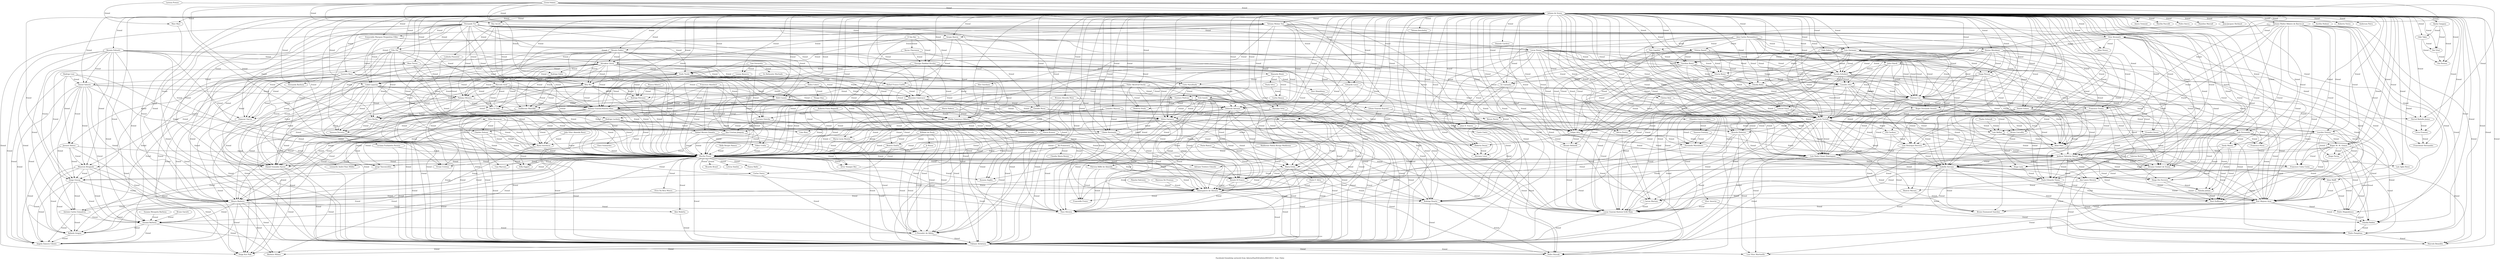 digraph  {
	graph [label="Facebook friendship network from AdornoNaoEhEnfeite29032013 . Ego: False"];
	"Larissa Preuss" -> "Juliana de Souza"	 [label=friend];
	"Larissa Preuss" -> "Mari Mari"	 [label=friend];
	"Juliana de Souza" -> "Mari Mari"	 [label=friend];
	"Juliana de Souza" -> "Roy Ascott"	 [label=friend];
	"Juliana de Souza" -> "Tatiana Melani Tosi"	 [label=friend];
	"Juliana de Souza" -> "Renata Felisatti"	 [label=friend];
	"Juliana de Souza" -> "Jose Carlos Pernambuco"	 [label=friend];
	"Juliana de Souza" -> "Fernando Trz"	 [label=friend];
	"Juliana de Souza" -> "Esmeraldo Marques Pergentino Filho"	 [label=friend];
	"Juliana de Souza" -> "Antonio Walter Ribeiro de Barros Jr."	 [label=friend];
	"Juliana de Souza" -> "Georgia Haddad Nicolau"	 [label=friend];
	"Juliana de Souza" -> "Sergio Bairon"	 [label=friend];
	"Juliana de Souza" -> "Amira Tremont"	 [label=friend];
	"Juliana de Souza" -> "Masi Torres"	 [label=friend];
	"Juliana de Souza" -> "Gustavo Racy"	 [label=friend];
	"Juliana de Souza" -> "Vitor Brumatti"	 [label=friend];
	"Juliana de Souza" -> "Louise Bezerra"	 [label=friend];
	"Juliana de Souza" -> "Gabi Zabeu"	 [label=friend];
	"Juliana de Souza" -> "Marília Pasculli"	 [label=friend];
	"Juliana de Souza" -> "Taís Capelini"	 [label=friend];
	"Juliana de Souza" -> "Edu Zal"	 [label=friend];
	"Juliana de Souza" -> "Rita Wu"	 [label=friend];
	"Juliana de Souza" -> "Eduardo Losso"	 [label=friend];
	"Juliana de Souza" -> "Francisco Trento"	 [label=friend];
	"Juliana de Souza" -> "Renato Fabbri"	 [label=friend];
	"Juliana de Souza" -> "Attraktor Zeros"	 [label=friend];
	"Juliana de Souza" -> "Daniel Valente"	 [label=friend];
	"Juliana de Souza" -> "Pedro Sierra"	 [label=friend];
	"Juliana de Souza" -> "Dudu Tsuda"	 [label=friend];
	"Juliana de Souza" -> "Leandro Masson"	 [label=friend];
	"Juliana de Souza" -> "Helô Cuente"	 [label=friend];
	"Juliana de Souza" -> "Fabio Akcelrud Durão"	 [label=friend];
	"Juliana de Souza" -> "Cleiton Rolo"	 [label=friend];
	"Juliana de Souza" -> "Caleb Luporini"	 [label=friend];
	"Juliana de Souza" -> "Brunno Almeida Maia"	 [label=friend];
	"Juliana de Souza" -> "Rodrigo Gidra"	 [label=friend];
	"Juliana de Souza" -> "Denise Mizukami"	 [label=friend];
	"Juliana de Souza" -> "Hanelise Marzall"	 [label=friend];
	"Juliana de Souza" -> "Vick Gombi"	 [label=friend];
	"Juliana de Souza" -> "Luis Germano"	 [label=friend];
	"Juliana de Souza" -> "Lênon Guarani Kayowá"	 [label=friend];
	"Juliana de Souza" -> "Jean-Jacques Herbaud"	 [label=friend];
	"Juliana de Souza" -> "Mariana Ortiz"	 [label=friend];
	"Juliana de Souza" -> "Romero Freitas"	 [label=friend];
	"Juliana de Souza" -> "Massimo Canevacci"	 [label=friend];
	"Juliana de Souza" -> "Norval Baitello Junior"	 [label=friend];
	"Juliana de Souza" -> "Gustavo Pedroso"	 [label=friend];
	"Juliana de Souza" -> "Clotilde Perez"	 [label=friend];
	"Juliana de Souza" -> "Sheila Canevacci Ribeiro"	 [label=friend];
	"Juliana de Souza" -> "Eliandro Costa Cordeiro"	 [label=friend];
	"Juliana de Souza" -> "Vitória Daniel"	 [label=friend];
	"Juliana de Souza" -> "Deborah Antunes"	 [label=friend];
	"Juliana de Souza" -> "Carolina Bonsi"	 [label=friend];
	"Juliana de Souza" -> "Allan Nunes"	 [label=friend];
	"Juliana de Souza" -> "Vitoria Bonsi"	 [label=friend];
	"Juliana de Souza" -> "Diego Pessoa"	 [label=friend];
	"Juliana de Souza" -> "Julia Filardi"	 [label=friend];
	"Juliana de Souza" -> "Tarsila Schubert"	 [label=friend];
	"Juliana de Souza" -> "Djulia Gangary"	 [label=friend];
	"Juliana de Souza" -> "Flavia Kremer"	 [label=friend];
	"Juliana de Souza" -> "Tatiana Koschelny"	 [label=friend];
	"Juliana de Souza" -> "Guilherme Maschke"	 [label=friend];
	"Juliana de Souza" -> "Ivi Castanho"	 [label=friend];
	"Juliana de Souza" -> "Rodrigo Petronio"	 [label=friend];
	"Juliana de Souza" -> "Daniele Cardoso"	 [label=friend];
	"Juliana de Souza" -> "Paloma Guarani-Kaiowá Kliss"	 [label=friend];
	"Juliana de Souza" -> "Luciana Zaterka"	 [label=friend];
	"Juliana de Souza" -> "Danilo Gomes"	 [label=friend];
	"Juliana de Souza" -> "Chiu Yi Chih"	 [label=friend];
	"Juliana de Souza" -> "Jean D. Soares"	 [label=friend];
	"Juliana de Souza" -> "Laís Fernandes"	 [label=friend];
	"Juliana de Souza" -> "Cláudia Bohn"	 [label=friend];
	"Juliana de Souza" -> "Silvio Carneiro"	 [label=friend];
	"Juliana de Souza" -> "Lourdes Feitosa"	 [label=friend];
	"Juliana de Souza" -> "Fernanda Barbosa"	 [label=friend];
	"Juliana de Souza" -> "Ana Cristina Joaquim"	 [label=friend];
	"Juliana de Souza" -> "Waldirene Pádua Bícego Waldirene"	 [label=friend];
	"Juliana de Souza" -> "Erica Franzon"	 [label=friend];
	"Juliana de Souza" -> "Leandro Atta"	 [label=friend];
	"Juliana de Souza" -> "Vanessa Fontana"	 [label=friend];
	"Juliana de Souza" -> "Vinícius Luz"	 [label=friend];
	"Juliana de Souza" -> "Aurélia Hubner"	 [label=friend];
	"Juliana de Souza" -> "Roger M. M. Gomes"	 [label=friend];
	"Juliana de Souza" -> "Lemuel Simis"	 [label=friend];
	"Juliana de Souza" -> "Bruno Carvalho"	 [label=friend];
	"Juliana de Souza" -> "Glamour Garcia"	 [label=friend];
	"Juliana de Souza" -> "Roger Fernando Vicente"	 [label=friend];
	"Juliana de Souza" -> "Taisly Mazza"	 [label=friend];
	"Juliana de Souza" -> "Odie Takio"	 [label=friend];
	"Juliana de Souza" -> "Camila Turtelli"	 [label=friend];
	"Juliana de Souza" -> "Evandro Souza"	 [label=friend];
	"Juliana de Souza" -> "Pili Cardoso"	 [label=friend];
	"Juliana de Souza" -> "Laís Bellini"	 [label=friend];
	"Juliana de Souza" -> "Diogo Farias"	 [label=friend];
	"Juliana de Souza" -> "Cibele Horizonte"	 [label=friend];
	"Juliana de Souza" -> "Marilia Pisani"	 [label=friend];
	"Juliana de Souza" -> "Alécia Pontes"	 [label=friend];
	"Juliana de Souza" -> "Roberta Vieira"	 [label=friend];
	"Juliana de Souza" -> "Luiz Henrique Herrera"	 [label=friend];
	"Juliana de Souza" -> "Raísa Inocêncio"	 [label=friend];
	"Juliana de Souza" -> "Ricardo Polettini"	 [label=friend];
	"Juliana de Souza" -> "Fernando Marinheiro"	 [label=friend];
	"Juliana de Souza" -> "Maria Érbia"	 [label=friend];
	"Juliana de Souza" -> "Felipe Atta"	 [label=friend];
	"Juliana de Souza" -> "Roberta Stubs"	 [label=friend];
	"Juliana de Souza" -> "Aline Paes"	 [label=friend];
	"Juliana de Souza" -> "Roberta Dezan"	 [label=friend];
	"Juliana de Souza" -> "Mariana Leme"	 [label=friend];
	"Juliana de Souza" -> "Jackson Valentim Bastos"	 [label=friend];
	"Juliana de Souza" -> "Luís Paulo Césari Domingues"	 [label=friend];
	"Juliana de Souza" -> "Isabella Serrano"	 [label=friend];
	"Juliana de Souza" -> "Brunno Goulart de Souza"	 [label=friend];
	"Juliana de Souza" -> "Renato Belinelli"	 [label=friend];
	"Juliana de Souza" -> "Vítor Amorim"	 [label=friend];
	"Juliana de Souza" -> "Nei Vital"	 [label=friend];
	"Juliana de Souza" -> "Hugo Lana"	 [label=friend];
	"Juliana de Souza" -> "Francienne Hernandes"	 [label=friend];
	"Juliana de Souza" -> "Rodrigo Duarte"	 [label=friend];
	"Juliana de Souza" -> "Anderson Paiva"	 [label=friend];
	"Juliana de Souza" -> "Renato B Franco"	 [label=friend];
	"Juliana de Souza" -> "Francisco Costa Costa"	 [label=friend];
	"Juliana de Souza" -> "Robespierre de Oliveira"	 [label=friend];
	"Juliana de Souza" -> "Ana Laura Oliveira"	 [label=friend];
	"Juliana de Souza" -> "Diego Giusep"	 [label=friend];
	"Juliana de Souza" -> "Beatriz Moraes"	 [label=friend];
	"Juliana de Souza" -> "Francisco Peres"	 [label=friend];
	"Juliana de Souza" -> "Paulo Eduardo Tonon"	 [label=friend];
	"Juliana de Souza" -> "Daniel Gonzalez Xavier"	 [label=friend];
	"Juliana de Souza" -> "Renan Pavini"	 [label=friend];
	"Juliana de Souza" -> "Post Mejnun Aran"	 [label=friend];
	"Juliana de Souza" -> "Bruno Emmanuel Sanches"	 [label=friend];
	"Juliana de Souza" -> "Diego Diz Ferreira"	 [label=friend];
	"Juliana de Souza" -> "Moyra Madeira"	 [label=friend];
	"Juliana de Souza" -> "Adriane Treitero Cônsolo"	 [label=friend];
	"Juliana de Souza" -> "Pedro Magnabosco"	 [label=friend];
	"Juliana de Souza" -> "L Seven Martins"	 [label=friend];
	"Juliana de Souza" -> "Cão Pereira"	 [label=friend];
	"Juliana de Souza" -> "Susana Barbosa"	 [label=friend];
	"Juliana de Souza" -> "Lucas Guarani Kaiwoá Grilli Maia"	 [label=friend];
	"Juliana de Souza" -> "Cláudia Robles"	 [label=friend];
	"Juliana de Souza" -> "Pedro Pamplona"	 [label=friend];
	"Juliana de Souza" -> "Fabiano Alcântara"	 [label=friend];
	"Juliana de Souza" -> "Kauana Anglés"	 [label=friend];
	"Juliana de Souza" -> "Natalia Juliani"	 [label=friend];
	"Juliana de Souza" -> "Laís Aglio Rossi"	 [label=friend];
	"Juliana de Souza" -> "Marcelo Benedito"	 [label=friend];
	"Juliana de Souza" -> "Raul Hoffmann"	 [label=friend];
	"Juliana de Souza" -> "O Pensador da Aldeia"	 [label=friend];
	"Juliana de Souza" -> "Pedro Hussak"	 [label=friend];
	"Juliana de Souza" -> "Francielle Freire"	 [label=friend];
	"Juliana de Souza" -> "Luiz Vitor Martinello"	 [label=friend];
	"Juliana de Souza" -> "Theo Oliveira"	 [label=friend];
	"Mari Mari" -> "Moyra Madeira"	 [label=friend];
	"Erick Felinto" -> "Juliana de Souza"	 [label=friend];
	"Erick Felinto" -> "Roy Ascott"	 [label=friend];
	"Erick Felinto" -> "Tatiana Melani Tosi"	 [label=friend];
	"Erick Felinto" -> "Rita Wu"	 [label=friend];
	"Erick Felinto" -> "Eduardo Losso"	 [label=friend];
	"Erick Felinto" -> "Francisco Trento"	 [label=friend];
	"Erick Felinto" -> "Romero Freitas"	 [label=friend];
	"Erick Felinto" -> "Massimo Canevacci"	 [label=friend];
	"Erick Felinto" -> "Charles Feitosa"	 [label=friend];
	"Erick Felinto" -> "Norval Baitello Junior"	 [label=friend];
	"Erick Felinto" -> "Cibele Horizonte"	 [label=friend];
	"Erick Felinto" -> "Marilia Pisani"	 [label=friend];
	"Erick Felinto" -> "Rodrigo Duarte"	 [label=friend];
	"Erick Felinto" -> "Fabiano Alcântara"	 [label=friend];
	"Roy Ascott" -> "Sergio Bairon"	 [label=friend];
	"Roy Ascott" -> "Ludmila Pimentel"	 [label=friend];
	"Roy Ascott" -> "Rita Wu"	 [label=friend];
	"Roy Ascott" -> "Paloma Guarani-Kaiowá Kliss"	 [label=friend];
	"Roy Ascott" -> "Marilia Pisani"	 [label=friend];
	"Tatiana Melani Tosi" -> "Sergio Bairon"	 [label=friend];
	"Tatiana Melani Tosi" -> "Gustavo Racy"	 [label=friend];
	"Tatiana Melani Tosi" -> "Alex Giordano"	 [label=friend];
	"Tatiana Melani Tosi" -> "Francisco Trento"	 [label=friend];
	"Tatiana Melani Tosi" -> "Attraktor Zeros"	 [label=friend];
	"Tatiana Melani Tosi" -> "Rodrigo Gidra"	 [label=friend];
	"Tatiana Melani Tosi" -> "Mariana Ortiz"	 [label=friend];
	"Tatiana Melani Tosi" -> "Norval Baitello Junior"	 [label=friend];
	"Tatiana Melani Tosi" -> "Deborah Antunes"	 [label=friend];
	"Tatiana Melani Tosi" -> "Evandro Souza"	 [label=friend];
	"Tatiana Melani Tosi" -> "Marilia Pisani"	 [label=friend];
	"Tatiana Melani Tosi" -> "Isabella Serrano"	 [label=friend];
	"Tatiana Melani Tosi" -> "Diego Giusep"	 [label=friend];
	"Tatiana Melani Tosi" -> "Fabiano Alcântara"	 [label=friend];
	"Tatiana Melani Tosi" -> "Theo Oliveira"	 [label=friend];
	"Renata Felisatti" -> "Masi Torres"	 [label=friend];
	"Renata Felisatti" -> "Daniel Valente"	 [label=friend];
	"Renata Felisatti" -> "Luciana Zaterka"	 [label=friend];
	"Renata Felisatti" -> "Ana Cristina Joaquim"	 [label=friend];
	"Renata Felisatti" -> "Luciana Furlanetto Pereira"	 [label=friend];
	"Renata Felisatti" -> "Marilia Pisani"	 [label=friend];
	"Renata Felisatti" -> "Mauricio Brugnolo"	 [label=friend];
	"Renata Felisatti" -> "Diego Giusep"	 [label=friend];
	"Renata Felisatti" -> "Moyra Madeira"	 [label=friend];
	"Renata Felisatti" -> "Susana Barbosa"	 [label=friend];
	"Renata Felisatti" -> "Antonio Carlos Gonçalves"	 [label=friend];
	"Renata Felisatti" -> "Rafaela Aragon"	 [label=friend];
	"Renata Felisatti" -> "Angela Zamora Cilento"	 [label=friend];
	"Jose Carlos Pernambuco" -> "Taís Capelini"	 [label=friend];
	"Jose Carlos Pernambuco" -> "Denise Mizukami"	 [label=friend];
	"Jose Carlos Pernambuco" -> "Luis Germano"	 [label=friend];
	"Jose Carlos Pernambuco" -> "Vitória Daniel"	 [label=friend];
	"Jose Carlos Pernambuco" -> "Julia Filardi"	 [label=friend];
	"Jose Carlos Pernambuco" -> "Tarsila Schubert"	 [label=friend];
	"Jose Carlos Pernambuco" -> "Ivi Castanho"	 [label=friend];
	"Jose Carlos Pernambuco" -> "Cláudia Bohn"	 [label=friend];
	"Jose Carlos Pernambuco" -> "Leandro Atta"	 [label=friend];
	"Jose Carlos Pernambuco" -> "Vinícius Luz"	 [label=friend];
	"Jose Carlos Pernambuco" -> "Marilia Pisani"	 [label=friend];
	"Jose Carlos Pernambuco" -> "Felipe Atta"	 [label=friend];
	"Jose Carlos Pernambuco" -> "Luís Paulo Césari Domingues"	 [label=friend];
	"Fernando Trz" -> "Esmeraldo Marques Pergentino Filho"	 [label=friend];
	"Fernando Trz" -> "Edu Zal"	 [label=friend];
	"Fernando Trz" -> "Lucas Penna"	 [label=friend];
	"Fernando Trz" -> "Dudu Tsuda"	 [label=friend];
	"Fernando Trz" -> "Helô Cuente"	 [label=friend];
	"Fernando Trz" -> "Caleb Luporini"	 [label=friend];
	"Fernando Trz" -> "Luis Germano"	 [label=friend];
	"Fernando Trz" -> "Marcelo Ariel"	 [label=friend];
	"Fernando Trz" -> "Rafael Franco Coelho"	 [label=friend];
	"Fernando Trz" -> "Paloma Oliveira"	 [label=friend];
	"Fernando Trz" -> "Paloma Guarani-Kaiowá Kliss"	 [label=friend];
	"Fernando Trz" -> "Vinícius Luz"	 [label=friend];
	"Fernando Trz" -> "Glamour Garcia"	 [label=friend];
	"Fernando Trz" -> "Camila Turtelli"	 [label=friend];
	"Fernando Trz" -> "Marilia Pisani"	 [label=friend];
	"Fernando Trz" -> "Ricardo Polettini"	 [label=friend];
	"Fernando Trz" -> "Daniel Gonzalez Xavier"	 [label=friend];
	"Fernando Trz" -> "Post Mejnun Aran"	 [label=friend];
	"Fernando Trz" -> "Lucas Guarani Kaiwoá Grilli Maia"	 [label=friend];
	"Fernando Trz" -> "Vivian Cristina"	 [label=friend];
	"Fernando Trz" -> "Vanessa Ferreira"	 [label=friend];
	"Fernando Trz" -> "Fabiano Alcântara"	 [label=friend];
	"Fernando Trz" -> "Dziga Kut Paik"	 [label=friend];
	"Esmeraldo Marques Pergentino Filho" -> "Lucas Penna"	 [label=friend];
	"Esmeraldo Marques Pergentino Filho" -> "Caleb Luporini"	 [label=friend];
	"Esmeraldo Marques Pergentino Filho" -> "Camila Turtelli"	 [label=friend];
	"Esmeraldo Marques Pergentino Filho" -> "Daniel Gonzalez Xavier"	 [label=friend];
	"Esmeraldo Marques Pergentino Filho" -> "Fabiano Alcântara"	 [label=friend];
	"Antonio Walter Ribeiro de Barros Jr." -> "Vitor Brumatti"	 [label=friend];
	"Antonio Walter Ribeiro de Barros Jr." -> "Tarsila Schubert"	 [label=friend];
	"Antonio Walter Ribeiro de Barros Jr." -> "Laís Fernandes"	 [label=friend];
	"Antonio Walter Ribeiro de Barros Jr." -> "Lourdes Feitosa"	 [label=friend];
	"Antonio Walter Ribeiro de Barros Jr." -> "Roger M. M. Gomes"	 [label=friend];
	"Antonio Walter Ribeiro de Barros Jr." -> "Camila Turtelli"	 [label=friend];
	"Antonio Walter Ribeiro de Barros Jr." -> "Luiz Henrique Herrera"	 [label=friend];
	"Antonio Walter Ribeiro de Barros Jr." -> "Isabella Serrano"	 [label=friend];
	"Antonio Walter Ribeiro de Barros Jr." -> "Brunno Goulart de Souza"	 [label=friend];
	"Antonio Walter Ribeiro de Barros Jr." -> "Hugo Lana"	 [label=friend];
	"Antonio Walter Ribeiro de Barros Jr." -> "Francisco Costa Costa"	 [label=friend];
	"Antonio Walter Ribeiro de Barros Jr." -> "Bruno Emmanuel Sanches"	 [label=friend];
	"Antonio Walter Ribeiro de Barros Jr." -> "Cláudia Robles"	 [label=friend];
	"Antonio Walter Ribeiro de Barros Jr." -> "Pedro Pamplona"	 [label=friend];
	"Antonio Walter Ribeiro de Barros Jr." -> "Aline Maffi"	 [label=friend];
	"Antonio Walter Ribeiro de Barros Jr." -> "Laís Aglio Rossi"	 [label=friend];
	"Antonio Walter Ribeiro de Barros Jr." -> "Marcelo Benedito"	 [label=friend];
	"Georgia Haddad Nicolau" -> "Manuela Monti"	 [label=friend];
	"Georgia Haddad Nicolau" -> "Dudu Tsuda"	 [label=friend];
	"Georgia Haddad Nicolau" -> "Caito Navalhada"	 [label=friend];
	"Georgia Haddad Nicolau" -> "Massimo Canevacci"	 [label=friend];
	"Georgia Haddad Nicolau" -> "Sheila Canevacci Ribeiro"	 [label=friend];
	"Georgia Haddad Nicolau" -> "Paloma Guarani-Kaiowá Kliss"	 [label=friend];
	"Georgia Haddad Nicolau" -> "Marilia Pisani"	 [label=friend];
	"Georgia Haddad Nicolau" -> "Roberta Dezan"	 [label=friend];
	"Sergio Bairon" -> "Renato Fabbri"	 [label=friend];
	"Sergio Bairon" -> "Rafael Franco Coelho"	 [label=friend];
	"Sergio Bairon" -> "Clotilde Perez"	 [label=friend];
	"Sergio Bairon" -> "Sheila Canevacci Ribeiro"	 [label=friend];
	"Masi Torres" -> "Dudu Tsuda"	 [label=friend];
	"Masi Torres" -> "Luciana Zaterka"	 [label=friend];
	"Masi Torres" -> "Marilia Pisani"	 [label=friend];
	"Masi Torres" -> "Diego Giusep"	 [label=friend];
	"Masi Torres" -> "Susana Barbosa"	 [label=friend];
	"Gustavo Racy" -> "Rita Wu"	 [label=friend];
	"Gustavo Racy" -> "Daniel Valente"	 [label=friend];
	"Gustavo Racy" -> "Massimo Canevacci"	 [label=friend];
	"Gustavo Racy" -> "Deborah Antunes"	 [label=friend];
	"Gustavo Racy" -> "Jussara Alonso"	 [label=friend];
	"Gustavo Racy" -> "Jean D. Soares"	 [label=friend];
	"Gustavo Racy" -> "Marilia Pisani"	 [label=friend];
	"Gustavo Racy" -> "Mauricio Brugnolo"	 [label=friend];
	"Gustavo Racy" -> "Moyra Madeira"	 [label=friend];
	"Gustavo Racy" -> "Rafaela Aragon"	 [label=friend];
	"Gustavo Racy" -> "Theo Oliveira"	 [label=friend];
	"Gustavo Racy" -> "Angela Zamora Cilento"	 [label=friend];
	"Vitor Brumatti" -> "Luis Germano"	 [label=friend];
	"Vitor Brumatti" -> "Allan Nunes"	 [label=friend];
	"Vitor Brumatti" -> "Danilo Gomes"	 [label=friend];
	"Vitor Brumatti" -> "Lourdes Feitosa"	 [label=friend];
	"Vitor Brumatti" -> "Erica Franzon"	 [label=friend];
	"Vitor Brumatti" -> "Leandro Atta"	 [label=friend];
	"Vitor Brumatti" -> "Camila Turtelli"	 [label=friend];
	"Vitor Brumatti" -> "Francienne Hernandes"	 [label=friend];
	"Vitor Brumatti" -> "Paulo Eduardo Tonon"	 [label=friend];
	"Louise Bezerra" -> "Rodrigo Petronio"	 [label=friend];
	"Gabi Zabeu" -> "Carolina Bonsi"	 [label=friend];
	"Gabi Zabeu" -> "Tarsila Schubert"	 [label=friend];
	"Gabi Zabeu" -> "Vinícius Luz"	 [label=friend];
	"Gabi Zabeu" -> "Felipe Atta"	 [label=friend];
	"Gabi Zabeu" -> "Luís Paulo Césari Domingues"	 [label=friend];
	"Taís Capelini" -> "Carolina Bonsi"	 [label=friend];
	"Taís Capelini" -> "Tarsila Schubert"	 [label=friend];
	"Taís Capelini" -> "Lemuel Simis"	 [label=friend];
	"Taís Capelini" -> "Camila Turtelli"	 [label=friend];
	"Taís Capelini" -> "Felipe Atta"	 [label=friend];
	"Taís Capelini" -> "Aline Paes"	 [label=friend];
	"Taís Capelini" -> "Luís Paulo Césari Domingues"	 [label=friend];
	"Taís Capelini" -> "Brunno Goulart de Souza"	 [label=friend];
	"Taís Capelini" -> "Lucas Guarani Kaiwoá Grilli Maia"	 [label=friend];
	"Edu Zal" -> "Attraktor Zeros"	 [label=friend];
	"Edu Zal" -> "Paloma Oliveira"	 [label=friend];
	"Edu Zal" -> "Hilan Bensusan"	 [label=friend];
	"Edu Zal" -> "Paloma Guarani-Kaiowá Kliss"	 [label=friend];
	"Edu Zal" -> "Vinícius Luz"	 [label=friend];
	"Edu Zal" -> "Glamour Garcia"	 [label=friend];
	"Edu Zal" -> "Gera Rocha"	 [label=friend];
	"Edu Zal" -> "Marilia Pisani"	 [label=friend];
	"Edu Zal" -> "Daniel Gonzalez Xavier"	 [label=friend];
	"Edu Zal" -> "Fabiano Alcântara"	 [label=friend];
	"Edu Zal" -> "Dziga Kut Paik"	 [label=friend];
	"D See Ker" -> "Georgia Haddad Nicolau"	 [label=friend];
	"D See Ker" -> "Keren Chernizon"	 [label=friend];
	"D See Ker" -> "Dudu Tsuda"	 [label=friend];
	"D See Ker" -> "Marilia Pisani"	 [label=friend];
	"D See Ker" -> "Fabiano Alcântara"	 [label=friend];
	"Keren Chernizon" -> "Georgia Haddad Nicolau"	 [label=friend];
	"Keren Chernizon" -> "Marilia Pisani"	 [label=friend];
	"Keren Chernizon" -> "Fabiano Alcântara"	 [label=friend];
	"Ludmila Pimentel" -> "Marilia Pisani"	 [label=friend];
	"Lucas Penna" -> "Carolina Bonsi"	 [label=friend];
	"Lucas Penna" -> "Vitoria Bonsi"	 [label=friend];
	"Lucas Penna" -> "Tarsila Schubert"	 [label=friend];
	"Lucas Penna" -> "Vinícius Luz"	 [label=friend];
	"Lucas Penna" -> "Camila Turtelli"	 [label=friend];
	"Lucas Penna" -> "Marilia Pisani"	 [label=friend];
	"Lucas Penna" -> "Alécia Pontes"	 [label=friend];
	"Lucas Penna" -> "Felipe Atta"	 [label=friend];
	"Lucas Penna" -> "Roberta Dezan"	 [label=friend];
	"Lucas Penna" -> "Mariana Leme"	 [label=friend];
	"Lucas Penna" -> "Jackson Valentim Bastos"	 [label=friend];
	"Lucas Penna" -> "Luís Paulo Césari Domingues"	 [label=friend];
	"Lucas Penna" -> "Brunno Goulart de Souza"	 [label=friend];
	"Lucas Penna" -> "Beatriz Moraes"	 [label=friend];
	"Lucas Penna" -> "Lucas Guarani Kaiwoá Grilli Maia"	 [label=friend];
	"Lucas Penna" -> "Fabiano Alcântara"	 [label=friend];
	"Lucas Penna" -> "Theo Oliveira"	 [label=friend];
	"Caio Favaretto" -> "Louise Bezerra"	 [label=friend];
	"Caio Favaretto" -> "Ivi Belmonte Machado"	 [label=friend];
	"Caio Favaretto" -> "Silvio Carneiro"	 [label=friend];
	"Caio Favaretto" -> "Marilia Pisani"	 [label=friend];
	"Caio Favaretto" -> "Cata Rina"	 [label=friend];
	"Caio Favaretto" -> "Leonardo André Paes Müller"	 [label=friend];
	"Ivi Belmonte Machado" -> "Caito Navalhada"	 [label=friend];
	"Ivi Belmonte Machado" -> "Marilia Pisani"	 [label=friend];
	"Manuela Monti" -> "Caito Navalhada"	 [label=friend];
	"Manuela Monti" -> "Davi Mamblona"	 [label=friend];
	"Manuela Monti" -> "Paula Silva"	 [label=friend];
	"Manuela Monti" -> "Carlos Ramos"	 [label=friend];
	"Alex Giordano" -> "Massimo Canevacci"	 [label=friend];
	"Alex Giordano" -> "Sheila Canevacci Ribeiro"	 [label=friend];
	"Rita Wu" -> "Paloma Oliveira"	 [label=friend];
	"Rita Wu" -> "Massimo Canevacci"	 [label=friend];
	"Rita Wu" -> "Guilherme Maschke"	 [label=friend];
	"Rita Wu" -> "Paloma Guarani-Kaiowá Kliss"	 [label=friend];
	"Rita Wu" -> "Silvio Carneiro"	 [label=friend];
	"Rita Wu" -> "Gera Rocha"	 [label=friend];
	"Rita Wu" -> "Marilia Pisani"	 [label=friend];
	"Rita Wu" -> "Isabella Serrano"	 [label=friend];
	"Rita Wu" -> "Moyra Madeira"	 [label=friend];
	"Rita Wu" -> "Vanessa Ferreira"	 [label=friend];
	"Rita Wu" -> "Fabiano Alcântara"	 [label=friend];
	"Rita Wu" -> "Theo Oliveira"	 [label=friend];
	"Rita Wu" -> "Maria Lucia Montes"	 [label=friend];
	"Eduardo Losso" -> "Rodrigo Petronio"	 [label=friend];
	"Eduardo Losso" -> "Renato B Franco"	 [label=friend];
	"Eduardo Losso" -> "Pedro Hussak"	 [label=friend];
	"Francisco Trento" -> "Camila Turtelli"	 [label=friend];
	"Francisco Trento" -> "Laís Bellini"	 [label=friend];
	"Francisco Trento" -> "Aline Paes"	 [label=friend];
	"Francisco Trento" -> "Diego Diz Ferreira"	 [label=friend];
	"Renato Fabbri" -> "Rita Wu"	 [label=friend];
	"Renato Fabbri" -> "Attraktor Zeros"	 [label=friend];
	"Renato Fabbri" -> "Caleb Luporini"	 [label=friend];
	"Renato Fabbri" -> "Deborah Antunes"	 [label=friend];
	"Renato Fabbri" -> "Guilherme Maschke"	 [label=friend];
	"Renato Fabbri" -> "Paloma Guarani-Kaiowá Kliss"	 [label=friend];
	"Renato Fabbri" -> "Camila Turtelli"	 [label=friend];
	"Renato Fabbri" -> "Gera Rocha"	 [label=friend];
	"Renato Fabbri" -> "Marilia Pisani"	 [label=friend];
	"Renato Fabbri" -> "Daniel Gonzalez Xavier"	 [label=friend];
	"Renato Fabbri" -> "Vanessa Ferreira"	 [label=friend];
	"Renato Fabbri" -> "Fabiano Alcântara"	 [label=friend];
	"Renato Fabbri" -> "Theo Oliveira"	 [label=friend];
	"Renato Fabbri" -> "Rodrigo Lucheta"	 [label=friend];
	"Attraktor Zeros" -> "Rita Wu"	 [label=friend];
	"Attraktor Zeros" -> "Dudu Tsuda"	 [label=friend];
	"Attraktor Zeros" -> "Helô Cuente"	 [label=friend];
	"Attraktor Zeros" -> "Caleb Luporini"	 [label=friend];
	"Attraktor Zeros" -> "Rodrigo Gidra"	 [label=friend];
	"Attraktor Zeros" -> "Marcelo Ariel"	 [label=friend];
	"Attraktor Zeros" -> "Rafael Franco Coelho"	 [label=friend];
	"Attraktor Zeros" -> "Paloma Oliveira"	 [label=friend];
	"Attraktor Zeros" -> "Massimo Canevacci"	 [label=friend];
	"Attraktor Zeros" -> "Guilherme Maschke"	 [label=friend];
	"Attraktor Zeros" -> "Paloma Guarani-Kaiowá Kliss"	 [label=friend];
	"Attraktor Zeros" -> "Chiu Yi Chih"	 [label=friend];
	"Attraktor Zeros" -> "Vinícius Luz"	 [label=friend];
	"Attraktor Zeros" -> "Glamour Garcia"	 [label=friend];
	"Attraktor Zeros" -> "Camila Turtelli"	 [label=friend];
	"Attraktor Zeros" -> "Gera Rocha"	 [label=friend];
	"Attraktor Zeros" -> "Marilia Pisani"	 [label=friend];
	"Attraktor Zeros" -> "Ricardo Polettini"	 [label=friend];
	"Attraktor Zeros" -> "Aline Paes"	 [label=friend];
	"Attraktor Zeros" -> "Daniel Gonzalez Xavier"	 [label=friend];
	"Attraktor Zeros" -> "Vanessa Ferreira"	 [label=friend];
	"Attraktor Zeros" -> "Fabiano Alcântara"	 [label=friend];
	"Attraktor Zeros" -> "Dziga Kut Paik"	 [label=friend];
	"Attraktor Zeros" -> "Hidra Colere"	 [label=friend];
	"Daniel Valente" -> "Helô Cuente"	 [label=friend];
	"Daniel Valente" -> "Massimo Canevacci"	 [label=friend];
	"Daniel Valente" -> "Jussara Alonso"	 [label=friend];
	"Daniel Valente" -> "Marilia Pisani"	 [label=friend];
	"Daniel Valente" -> "Mauricio Brugnolo"	 [label=friend];
	"Daniel Valente" -> "Moyra Madeira"	 [label=friend];
	"Daniel Valente" -> "Susana Barbosa"	 [label=friend];
	"Daniel Valente" -> "Antonio Carlos Gonçalves"	 [label=friend];
	"Daniel Valente" -> "Rafaela Aragon"	 [label=friend];
	"Daniel Valente" -> "Angela Zamora Cilento"	 [label=friend];
	"Dudu Tsuda" -> "Rita Wu"	 [label=friend];
	"Dudu Tsuda" -> "Cleiton Rolo"	 [label=friend];
	"Dudu Tsuda" -> "Caleb Luporini"	 [label=friend];
	"Dudu Tsuda" -> "Paloma Oliveira"	 [label=friend];
	"Dudu Tsuda" -> "Sheila Canevacci Ribeiro"	 [label=friend];
	"Dudu Tsuda" -> "Paloma Guarani-Kaiowá Kliss"	 [label=friend];
	"Dudu Tsuda" -> "Marilia Pisani"	 [label=friend];
	"Dudu Tsuda" -> "Daniel Gonzalez Xavier"	 [label=friend];
	"Dudu Tsuda" -> "Fabiano Alcântara"	 [label=friend];
	"Dudu Tsuda" -> "Fábio Uchôa"	 [label=friend];
	"Leandro Masson" -> "Romero Freitas"	 [label=friend];
	"Leandro Masson" -> "Jean D. Soares"	 [label=friend];
	"Leandro Masson" -> "Cibele Horizonte"	 [label=friend];
	"Leandro Masson" -> "Marilia Pisani"	 [label=friend];
	"Leandro Masson" -> "Raísa Inocêncio"	 [label=friend];
	"Leandro Masson" -> "Moyra Madeira"	 [label=friend];
	"Leandro Masson" -> "Fabiano Alcântara"	 [label=friend];
	"Helô Cuente" -> "Sheila Canevacci Ribeiro"	 [label=friend];
	"Helô Cuente" -> "Deborah Antunes"	 [label=friend];
	"Helô Cuente" -> "Paloma Guarani-Kaiowá Kliss"	 [label=friend];
	"Helô Cuente" -> "Marilia Pisani"	 [label=friend];
	"Helô Cuente" -> "Post Mejnun Aran"	 [label=friend];
	"Helô Cuente" -> "Moyra Madeira"	 [label=friend];
	"Helô Cuente" -> "Fabiano Alcântara"	 [label=friend];
	"Helô Cuente" -> "Ciça Marrara"	 [label=friend];
	"Fabio Akcelrud Durão" -> "Vick Gombi"	 [label=friend];
	"Fabio Akcelrud Durão" -> "Paloma Guarani-Kaiowá Kliss"	 [label=friend];
	"Fabio Akcelrud Durão" -> "Marilia Pisani"	 [label=friend];
	"Fabio Akcelrud Durão" -> "Roberta Stubs"	 [label=friend];
	"Fabio Akcelrud Durão" -> "Rodrigo Duarte"	 [label=friend];
	"Fabio Akcelrud Durão" -> "Renato B Franco"	 [label=friend];
	"Fabio Akcelrud Durão" -> "Robespierre de Oliveira"	 [label=friend];
	"Fabio Akcelrud Durão" -> "Fabiano Alcântara"	 [label=friend];
	"Fabio Akcelrud Durão" -> "Rodrigo Lucheta"	 [label=friend];
	"Cleiton Rolo" -> "Francisco Trento"	 [label=friend];
	"Cleiton Rolo" -> "Luís Paulo Césari Domingues"	 [label=friend];
	"Cleiton Rolo" -> "Lucas Guarani Kaiwoá Grilli Maia"	 [label=friend];
	"Caleb Luporini" -> "Paloma Oliveira"	 [label=friend];
	"Caleb Luporini" -> "Paloma Guarani-Kaiowá Kliss"	 [label=friend];
	"Caleb Luporini" -> "Glamour Garcia"	 [label=friend];
	"Caleb Luporini" -> "Camila Turtelli"	 [label=friend];
	"Caleb Luporini" -> "Gera Rocha"	 [label=friend];
	"Caleb Luporini" -> "Marilia Pisani"	 [label=friend];
	"Caleb Luporini" -> "Daniel Gonzalez Xavier"	 [label=friend];
	"Caleb Luporini" -> "Lucas Guarani Kaiwoá Grilli Maia"	 [label=friend];
	"Caleb Luporini" -> "Vivian Cristina"	 [label=friend];
	"Caleb Luporini" -> "Vanessa Ferreira"	 [label=friend];
	"Caleb Luporini" -> "Fabiano Alcântara"	 [label=friend];
	"Caleb Luporini" -> "Dziga Kut Paik"	 [label=friend];
	"Brunno Almeida Maia" -> "Deborah Antunes"	 [label=friend];
	"Brunno Almeida Maia" -> "Marilia Pisani"	 [label=friend];
	"Brunno Almeida Maia" -> "O Pensador da Aldeia"	 [label=friend];
	"Brunno Almeida Maia" -> "Theo Oliveira"	 [label=friend];
	"Brunno Almeida Maia" -> "Beatriz Zanfra"	 [label=friend];
	"Rodrigo Gidra" -> "Chiu Yi Chih"	 [label=friend];
	"Rodrigo Gidra" -> "Marilia Pisani"	 [label=friend];
	"Denise Mizukami" -> "Carolina Bonsi"	 [label=friend];
	"Denise Mizukami" -> "Diego Pessoa"	 [label=friend];
	"Denise Mizukami" -> "Tarsila Schubert"	 [label=friend];
	"Denise Mizukami" -> "Danilo Gomes"	 [label=friend];
	"Denise Mizukami" -> "Vinícius Luz"	 [label=friend];
	"Denise Mizukami" -> "Camila Turtelli"	 [label=friend];
	"Denise Mizukami" -> "Felipe Atta"	 [label=friend];
	"Denise Mizukami" -> "Aline Paes"	 [label=friend];
	"Denise Mizukami" -> "Jackson Valentim Bastos"	 [label=friend];
	"Denise Mizukami" -> "Luís Paulo Césari Domingues"	 [label=friend];
	"Denise Mizukami" -> "Brunno Goulart de Souza"	 [label=friend];
	"Denise Mizukami" -> "Post Mejnun Aran"	 [label=friend];
	"Denise Mizukami" -> "Lucas Guarani Kaiwoá Grilli Maia"	 [label=friend];
	"Vick Gombi" -> "Lênon Guarani Kayowá"	 [label=friend];
	"Vick Gombi" -> "Deborah Antunes"	 [label=friend];
	"Vick Gombi" -> "Silvio Carneiro"	 [label=friend];
	"Vick Gombi" -> "Marilia Pisani"	 [label=friend];
	"Vick Gombi" -> "Fernando Marinheiro"	 [label=friend];
	"Vick Gombi" -> "Roberta Stubs"	 [label=friend];
	"Vick Gombi" -> "Jackson Valentim Bastos"	 [label=friend];
	"Vick Gombi" -> "Renato B Franco"	 [label=friend];
	"Vick Gombi" -> "Robespierre de Oliveira"	 [label=friend];
	"Vick Gombi" -> "Moyra Madeira"	 [label=friend];
	"Vick Gombi" -> "Fabiano Alcântara"	 [label=friend];
	"Vick Gombi" -> "Francielle Freire"	 [label=friend];
	"Vick Gombi" -> "Theo Oliveira"	 [label=friend];
	"Vick Gombi" -> "Canto Canto"	 [label=friend];
	"Vick Gombi" -> "Patricia Riffel de Almeida"	 [label=friend];
	"Luis Germano" -> "Carolina Bonsi"	 [label=friend];
	"Luis Germano" -> "Vitoria Bonsi"	 [label=friend];
	"Luis Germano" -> "Tarsila Schubert"	 [label=friend];
	"Luis Germano" -> "Vinícius Luz"	 [label=friend];
	"Luis Germano" -> "Camila Turtelli"	 [label=friend];
	"Luis Germano" -> "Felipe Atta"	 [label=friend];
	"Luis Germano" -> "Aline Paes"	 [label=friend];
	"Luis Germano" -> "Luís Paulo Césari Domingues"	 [label=friend];
	"Luis Germano" -> "Brunno Goulart de Souza"	 [label=friend];
	"Luis Germano" -> "Paulo Eduardo Tonon"	 [label=friend];
	"Luis Germano" -> "Post Mejnun Aran"	 [label=friend];
	"Luis Germano" -> "Lucas Guarani Kaiwoá Grilli Maia"	 [label=friend];
	"Lênon Guarani Kayowá" -> "Maria Érbia"	 [label=friend];
	"Lênon Guarani Kayowá" -> "Renan Pavini"	 [label=friend];
	"Mariana Ortiz" -> "Silvio Carneiro"	 [label=friend];
	"Mariana Ortiz" -> "Marilia Pisani"	 [label=friend];
	"Mariana Ortiz" -> "Fabiano Alcântara"	 [label=friend];
	"Marcelo Ariel" -> "Paloma Oliveira"	 [label=friend];
	"Marcelo Ariel" -> "Sheila Canevacci Ribeiro"	 [label=friend];
	"Marcelo Ariel" -> "Rodrigo Petronio"	 [label=friend];
	"Marcelo Ariel" -> "Paloma Guarani-Kaiowá Kliss"	 [label=friend];
	"Marcelo Ariel" -> "Chiu Yi Chih"	 [label=friend];
	"Marcelo Ariel" -> "Marilia Pisani"	 [label=friend];
	"Marcelo Ariel" -> "Fabiano Alcântara"	 [label=friend];
	"Marcelo Ariel" -> "Dziga Kut Paik"	 [label=friend];
	"Rafael Franco Coelho" -> "Helô Cuente"	 [label=friend];
	"Rafael Franco Coelho" -> "Massimo Canevacci"	 [label=friend];
	"Rafael Franco Coelho" -> "Flavia Kremer"	 [label=friend];
	"Rafael Franco Coelho" -> "Ricardo Polettini"	 [label=friend];
	"Rafael Franco Coelho" -> "Fabiano Alcântara"	 [label=friend];
	"Paloma Oliveira" -> "Paloma Guarani-Kaiowá Kliss"	 [label=friend];
	"Paloma Oliveira" -> "Chiu Yi Chih"	 [label=friend];
	"Paloma Oliveira" -> "Marilia Pisani"	 [label=friend];
	"Paloma Oliveira" -> "Daniel Gonzalez Xavier"	 [label=friend];
	"Paloma Oliveira" -> "Vanessa Ferreira"	 [label=friend];
	"Paloma Oliveira" -> "Fabiano Alcântara"	 [label=friend];
	"Paloma Oliveira" -> "Dziga Kut Paik"	 [label=friend];
	"Caito Navalhada" -> "Gustavo Pedroso"	 [label=friend];
	"Caito Navalhada" -> "Silvio Carneiro"	 [label=friend];
	"Caito Navalhada" -> "Maria Érbia"	 [label=friend];
	"Rodrigo Luiz" -> "Daniel Valente"	 [label=friend];
	"Rodrigo Luiz" -> "Jussara Alonso"	 [label=friend];
	"Rodrigo Luiz" -> "Marilia Pisani"	 [label=friend];
	"Rodrigo Luiz" -> "Fabiano Alcântara"	 [label=friend];
	"Rodrigo Luiz" -> "Angela Zamora Cilento"	 [label=friend];
	"Hilan Bensusan" -> "Charles Feitosa"	 [label=friend];
	"Hilan Bensusan" -> "Ana Cristina Joaquim"	 [label=friend];
	"Hilan Bensusan" -> "Cibele Horizonte"	 [label=friend];
	"Hilan Bensusan" -> "Marilia Pisani"	 [label=friend];
	"Hilan Bensusan" -> "Raísa Inocêncio"	 [label=friend];
	"Hilan Bensusan" -> "Daniel Gonzalez Xavier"	 [label=friend];
	"Hilan Bensusan" -> "Edla Eggert"	 [label=friend];
	"Romero Freitas" -> "Charles Feitosa"	 [label=friend];
	"Romero Freitas" -> "Marilia Pisani"	 [label=friend];
	"Romero Freitas" -> "Rodrigo Duarte"	 [label=friend];
	"Romero Freitas" -> "Renato B Franco"	 [label=friend];
	"Romero Freitas" -> "Robespierre de Oliveira"	 [label=friend];
	"Romero Freitas" -> "Fabiano Alcântara"	 [label=friend];
	"Romero Freitas" -> "Pedro Hussak"	 [label=friend];
	"Romero Freitas" -> "Theo Oliveira"	 [label=friend];
	"Romero Freitas" -> "Jorge Vasconcellos"	 [label=friend];
	"Massimo Canevacci" -> "Clotilde Perez"	 [label=friend];
	"Massimo Canevacci" -> "Sheila Canevacci Ribeiro"	 [label=friend];
	"Massimo Canevacci" -> "Deborah Antunes"	 [label=friend];
	"Massimo Canevacci" -> "Flavia Kremer"	 [label=friend];
	"Massimo Canevacci" -> "Guilherme Maschke"	 [label=friend];
	"Massimo Canevacci" -> "Paloma Guarani-Kaiowá Kliss"	 [label=friend];
	"Massimo Canevacci" -> "Silvio Carneiro"	 [label=friend];
	"Massimo Canevacci" -> "Marilia Pisani"	 [label=friend];
	"Massimo Canevacci" -> "Moyra Madeira"	 [label=friend];
	"Massimo Canevacci" -> "Fabiano Alcântara"	 [label=friend];
	"Massimo Canevacci" -> "Jacqueline Arruda"	 [label=friend];
	"Charles Feitosa" -> "Marilia Pisani"	 [label=friend];
	"Charles Feitosa" -> "Raísa Inocêncio"	 [label=friend];
	"Charles Feitosa" -> "Fabiano Alcântara"	 [label=friend];
	"Norval Baitello Junior" -> "Erica Franzon"	 [label=friend];
	"Gustavo Pedroso" -> "Deborah Antunes"	 [label=friend];
	"Gustavo Pedroso" -> "Silvio Carneiro"	 [label=friend];
	"Gustavo Pedroso" -> "Bruno Carvalho"	 [label=friend];
	"Gustavo Pedroso" -> "Marilia Pisani"	 [label=friend];
	"Gustavo Pedroso" -> "Rodrigo Duarte"	 [label=friend];
	"Gustavo Pedroso" -> "Robespierre de Oliveira"	 [label=friend];
	"Gustavo Pedroso" -> "Moyra Madeira"	 [label=friend];
	"Clotilde Perez" -> "Norval Baitello Junior"	 [label=friend];
	"Clotilde Perez" -> "Sheila Canevacci Ribeiro"	 [label=friend];
	"Clotilde Perez" -> "Marilia Pisani"	 [label=friend];
	"Clotilde Perez" -> "Fabiano Alcântara"	 [label=friend];
	"Sheila Canevacci Ribeiro" -> "Flavia Kremer"	 [label=friend];
	"Sheila Canevacci Ribeiro" -> "Marilia Pisani"	 [label=friend];
	"Sheila Canevacci Ribeiro" -> "Fabiano Alcântara"	 [label=friend];
	"Sheila Canevacci Ribeiro" -> "Kauana Anglés"	 [label=friend];
	"Sheila Canevacci Ribeiro" -> "O Pensador da Aldeia"	 [label=friend];
	"Sheila Canevacci Ribeiro" -> "Maria Lucia Montes"	 [label=friend];
	"Sheila Canevacci Ribeiro" -> "Jacqueline Arruda"	 [label=friend];
	"Eliandro Costa Cordeiro" -> "Vanessa Fontana"	 [label=friend];
	"Eliandro Costa Cordeiro" -> "Fernando Marinheiro"	 [label=friend];
	"Eliandro Costa Cordeiro" -> "Jackson Valentim Bastos"	 [label=friend];
	"Vitória Daniel" -> "Carolina Bonsi"	 [label=friend];
	"Vitória Daniel" -> "Vitoria Bonsi"	 [label=friend];
	"Vitória Daniel" -> "Diego Pessoa"	 [label=friend];
	"Vitória Daniel" -> "Tarsila Schubert"	 [label=friend];
	"Vitória Daniel" -> "Vinícius Luz"	 [label=friend];
	"Vitória Daniel" -> "Lemuel Simis"	 [label=friend];
	"Vitória Daniel" -> "Camila Turtelli"	 [label=friend];
	"Vitória Daniel" -> "Felipe Atta"	 [label=friend];
	"Vitória Daniel" -> "Aline Paes"	 [label=friend];
	"Vitória Daniel" -> "Luís Paulo Césari Domingues"	 [label=friend];
	"Vitória Daniel" -> "Lucas Guarani Kaiwoá Grilli Maia"	 [label=friend];
	"Deborah Antunes" -> "Silvio Carneiro"	 [label=friend];
	"Deborah Antunes" -> "Marilia Pisani"	 [label=friend];
	"Deborah Antunes" -> "Maria Érbia"	 [label=friend];
	"Deborah Antunes" -> "Rodrigo Duarte"	 [label=friend];
	"Deborah Antunes" -> "Renato B Franco"	 [label=friend];
	"Deborah Antunes" -> "Robespierre de Oliveira"	 [label=friend];
	"Deborah Antunes" -> "Theo Oliveira"	 [label=friend];
	"Carolina Bonsi" -> "Vitoria Bonsi"	 [label=friend];
	"Carolina Bonsi" -> "Ivi Castanho"	 [label=friend];
	"Carolina Bonsi" -> "Cláudia Bohn"	 [label=friend];
	"Carolina Bonsi" -> "Leandro Atta"	 [label=friend];
	"Carolina Bonsi" -> "Vinícius Luz"	 [label=friend];
	"Carolina Bonsi" -> "Marilia Pisani"	 [label=friend];
	"Carolina Bonsi" -> "Felipe Atta"	 [label=friend];
	"Carolina Bonsi" -> "Luís Paulo Césari Domingues"	 [label=friend];
	"Vitoria Bonsi" -> "Ivi Castanho"	 [label=friend];
	"Vitoria Bonsi" -> "Cláudia Bohn"	 [label=friend];
	"Vitoria Bonsi" -> "Leandro Atta"	 [label=friend];
	"Vitoria Bonsi" -> "Roger Fernando Vicente"	 [label=friend];
	"Vitoria Bonsi" -> "Felipe Atta"	 [label=friend];
	"Diego Pessoa" -> "Fernanda Barbosa"	 [label=friend];
	"Diego Pessoa" -> "Leandro Atta"	 [label=friend];
	"Diego Pessoa" -> "Laís Bellini"	 [label=friend];
	"Diego Pessoa" -> "Aline Paes"	 [label=friend];
	"Diego Pessoa" -> "Isabella Serrano"	 [label=friend];
	"Diego Pessoa" -> "Post Mejnun Aran"	 [label=friend];
	"Diego Pessoa" -> "Lucas Guarani Kaiwoá Grilli Maia"	 [label=friend];
	"Julia Filardi" -> "Tarsila Schubert"	 [label=friend];
	"Julia Filardi" -> "Vinícius Luz"	 [label=friend];
	"Julia Filardi" -> "Camila Turtelli"	 [label=friend];
	"Julia Filardi" -> "Aline Paes"	 [label=friend];
	"Julia Filardi" -> "Luís Paulo Césari Domingues"	 [label=friend];
	"Julia Filardi" -> "Post Mejnun Aran"	 [label=friend];
	"Julia Filardi" -> "Lucas Guarani Kaiwoá Grilli Maia"	 [label=friend];
	"Tarsila Schubert" -> "Laís Fernandes"	 [label=friend];
	"Tarsila Schubert" -> "Cláudia Bohn"	 [label=friend];
	"Tarsila Schubert" -> "Leandro Atta"	 [label=friend];
	"Tarsila Schubert" -> "Vinícius Luz"	 [label=friend];
	"Tarsila Schubert" -> "Taisly Mazza"	 [label=friend];
	"Tarsila Schubert" -> "Camila Turtelli"	 [label=friend];
	"Tarsila Schubert" -> "Felipe Atta"	 [label=friend];
	"Tarsila Schubert" -> "Aline Paes"	 [label=friend];
	"Tarsila Schubert" -> "Jackson Valentim Bastos"	 [label=friend];
	"Tarsila Schubert" -> "Brunno Goulart de Souza"	 [label=friend];
	"Tarsila Schubert" -> "L Seven Martins"	 [label=friend];
	"Tarsila Schubert" -> "Lucas Guarani Kaiwoá Grilli Maia"	 [label=friend];
	"Tarsila Schubert" -> "Fabiano Alcântara"	 [label=friend];
	"Djulia Gangary" -> "Odie Takio"	 [label=friend];
	"Djulia Gangary" -> "Nei Vital"	 [label=friend];
	"Djulia Gangary" -> "Cão Pereira"	 [label=friend];
	"Flavia Kremer" -> "Marilia Pisani"	 [label=friend];
	"Flavia Kremer" -> "Fabiano Alcântara"	 [label=friend];
	"Flavia Kremer" -> "Theo Oliveira"	 [label=friend];
	"Tatiana Koschelny" -> "Lucas Guarani Kaiwoá Grilli Maia"	 [label=friend];
	"Guilherme Maschke" -> "Marilia Pisani"	 [label=friend];
	"Guilherme Maschke" -> "Fabiano Alcântara"	 [label=friend];
	"Ivi Castanho" -> "Felipe Atta"	 [label=friend];
	"Ivi Castanho" -> "Roberta Dezan"	 [label=friend];
	"Ivi Castanho" -> "Mariana Leme"	 [label=friend];
	"Rodrigo Petronio" -> "Chiu Yi Chih"	 [label=friend];
	"Rodrigo Petronio" -> "Ana Cristina Joaquim"	 [label=friend];
	"Daniele Cardoso" -> "Felipe Atta"	 [label=friend];
	"Paloma Guarani-Kaiowá Kliss" -> "Silvio Carneiro"	 [label=friend];
	"Paloma Guarani-Kaiowá Kliss" -> "Glamour Garcia"	 [label=friend];
	"Paloma Guarani-Kaiowá Kliss" -> "Gera Rocha"	 [label=friend];
	"Paloma Guarani-Kaiowá Kliss" -> "Marilia Pisani"	 [label=friend];
	"Paloma Guarani-Kaiowá Kliss" -> "Raísa Inocêncio"	 [label=friend];
	"Paloma Guarani-Kaiowá Kliss" -> "Roberta Dezan"	 [label=friend];
	"Paloma Guarani-Kaiowá Kliss" -> "Isabella Serrano"	 [label=friend];
	"Paloma Guarani-Kaiowá Kliss" -> "Renato B Franco"	 [label=friend];
	"Paloma Guarani-Kaiowá Kliss" -> "Robespierre de Oliveira"	 [label=friend];
	"Paloma Guarani-Kaiowá Kliss" -> "Daniel Gonzalez Xavier"	 [label=friend];
	"Paloma Guarani-Kaiowá Kliss" -> "Fabiano Alcântara"	 [label=friend];
	"Paloma Guarani-Kaiowá Kliss" -> "Rafael Morato Zanatto"	 [label=friend];
	"Paloma Guarani-Kaiowá Kliss" -> "Clara Guimarães"	 [label=friend];
	"Paloma Guarani-Kaiowá Kliss" -> "Jorge Vasconcellos"	 [label=friend];
	"Luciana Zaterka" -> "Ana Cristina Joaquim"	 [label=friend];
	"Luciana Zaterka" -> "Marilia Pisani"	 [label=friend];
	"Luciana Zaterka" -> "O Pensador da Aldeia"	 [label=friend];
	"Jussara Alonso" -> "Marilia Pisani"	 [label=friend];
	"Jussara Alonso" -> "Mauricio Brugnolo"	 [label=friend];
	"Jussara Alonso" -> "Diego Giusep"	 [label=friend];
	"Jussara Alonso" -> "Moyra Madeira"	 [label=friend];
	"Jussara Alonso" -> "Angela Zamora Cilento"	 [label=friend];
	"Davi Mamblona" -> "Mariana Leme"	 [label=friend];
	"Danilo Gomes" -> "Lourdes Feitosa"	 [label=friend];
	"Danilo Gomes" -> "Camila Turtelli"	 [label=friend];
	"Danilo Gomes" -> "Marilia Pisani"	 [label=friend];
	"Danilo Gomes" -> "Luiz Henrique Herrera"	 [label=friend];
	"Danilo Gomes" -> "Jackson Valentim Bastos"	 [label=friend];
	"Chiu Yi Chih" -> "Ana Cristina Joaquim"	 [label=friend];
	"Chiu Yi Chih" -> "Marilia Pisani"	 [label=friend];
	"Chiu Yi Chih" -> "Daniel Gonzalez Xavier"	 [label=friend];
	"Chiu Yi Chih" -> "Fabiano Alcântara"	 [label=friend];
	"Jean D. Soares" -> "Rodrigo Duarte"	 [label=friend];
	"Jean D. Soares" -> "Robespierre de Oliveira"	 [label=friend];
	"Jean D. Soares" -> "Pedro Hussak"	 [label=friend];
	"Laís Fernandes" -> "Roger M. M. Gomes"	 [label=friend];
	"Laís Fernandes" -> "Taisly Mazza"	 [label=friend];
	"Laís Fernandes" -> "Marilia Pisani"	 [label=friend];
	"Laís Fernandes" -> "Jackson Valentim Bastos"	 [label=friend];
	"Laís Fernandes" -> "Diego Diz Ferreira"	 [label=friend];
	"Laís Fernandes" -> "L Seven Martins"	 [label=friend];
	"Laís Fernandes" -> "Pedro Pamplona"	 [label=friend];
	"Laís Fernandes" -> "Natalia Juliani"	 [label=friend];
	"Laís Fernandes" -> "Raul Hoffmann"	 [label=friend];
	"Cláudia Bohn" -> "Vinícius Luz"	 [label=friend];
	"Cláudia Bohn" -> "Felipe Atta"	 [label=friend];
	"Cláudia Bohn" -> "Luís Paulo Césari Domingues"	 [label=friend];
	"Cláudia Bohn" -> "Brunno Goulart de Souza"	 [label=friend];
	"Silvio Carneiro" -> "Bruno Carvalho"	 [label=friend];
	"Silvio Carneiro" -> "Cibele Horizonte"	 [label=friend];
	"Silvio Carneiro" -> "Marilia Pisani"	 [label=friend];
	"Silvio Carneiro" -> "Maria Érbia"	 [label=friend];
	"Silvio Carneiro" -> "Hugo Lana"	 [label=friend];
	"Silvio Carneiro" -> "Cata Rina"	 [label=friend];
	"Silvio Carneiro" -> "Rodrigo Duarte"	 [label=friend];
	"Silvio Carneiro" -> "Renato B Franco"	 [label=friend];
	"Silvio Carneiro" -> "Robespierre de Oliveira"	 [label=friend];
	"Silvio Carneiro" -> "Moyra Madeira"	 [label=friend];
	"Silvio Carneiro" -> "Fabiano Alcântara"	 [label=friend];
	"Silvio Carneiro" -> "Theo Oliveira"	 [label=friend];
	"Lourdes Feitosa" -> "Roger M. M. Gomes"	 [label=friend];
	"Lourdes Feitosa" -> "Diogo Farias"	 [label=friend];
	"Lourdes Feitosa" -> "Luiz Henrique Herrera"	 [label=friend];
	"Lourdes Feitosa" -> "Isabella Serrano"	 [label=friend];
	"Lourdes Feitosa" -> "Pedro Magnabosco"	 [label=friend];
	"Lourdes Feitosa" -> "Cláudia Robles"	 [label=friend];
	"Lourdes Feitosa" -> "Raul Hoffmann"	 [label=friend];
	"Fernanda Barbosa" -> "Glamour Garcia"	 [label=friend];
	"Ana Cristina Joaquim" -> "Marilia Pisani"	 [label=friend];
	"Ana Cristina Joaquim" -> "O Pensador da Aldeia"	 [label=friend];
	"Waldirene Pádua Bícego Waldirene" -> "Marilia Pisani"	 [label=friend];
	"Waldirene Pádua Bícego Waldirene" -> "Renato B Franco"	 [label=friend];
	"Waldirene Pádua Bícego Waldirene" -> "Fabiano Alcântara"	 [label=friend];
	"Erica Franzon" -> "Francienne Hernandes"	 [label=friend];
	"Leandro Atta" -> "Vinícius Luz"	 [label=friend];
	"Leandro Atta" -> "Lemuel Simis"	 [label=friend];
	"Leandro Atta" -> "Camila Turtelli"	 [label=friend];
	"Leandro Atta" -> "Luiz Henrique Herrera"	 [label=friend];
	"Leandro Atta" -> "Felipe Atta"	 [label=friend];
	"Leandro Atta" -> "Jackson Valentim Bastos"	 [label=friend];
	"Leandro Atta" -> "Luís Paulo Césari Domingues"	 [label=friend];
	"Leandro Atta" -> "Paulo Eduardo Tonon"	 [label=friend];
	"Leandro Atta" -> "Lucas Guarani Kaiwoá Grilli Maia"	 [label=friend];
	"Vanessa Fontana" -> "Fernando Marinheiro"	 [label=friend];
	"Vanessa Fontana" -> "Jackson Valentim Bastos"	 [label=friend];
	"Vanessa Fontana" -> "Robespierre de Oliveira"	 [label=friend];
	"Vinícius Luz" -> "Roger Fernando Vicente"	 [label=friend];
	"Vinícius Luz" -> "Camila Turtelli"	 [label=friend];
	"Vinícius Luz" -> "Ricardo Polettini"	 [label=friend];
	"Vinícius Luz" -> "Felipe Atta"	 [label=friend];
	"Vinícius Luz" -> "Luís Paulo Césari Domingues"	 [label=friend];
	"Vinícius Luz" -> "Brunno Goulart de Souza"	 [label=friend];
	"Vinícius Luz" -> "Paulo Eduardo Tonon"	 [label=friend];
	"Vinícius Luz" -> "Post Mejnun Aran"	 [label=friend];
	"Roger M. M. Gomes" -> "Diogo Farias"	 [label=friend];
	"Roger M. M. Gomes" -> "Jackson Valentim Bastos"	 [label=friend];
	"Roger M. M. Gomes" -> "Isabella Serrano"	 [label=friend];
	"Roger M. M. Gomes" -> "Francisco Costa Costa"	 [label=friend];
	"Roger M. M. Gomes" -> "Ana Laura Oliveira"	 [label=friend];
	"Roger M. M. Gomes" -> "Pedro Magnabosco"	 [label=friend];
	"Roger M. M. Gomes" -> "Cláudia Robles"	 [label=friend];
	"Roger M. M. Gomes" -> "Pedro Pamplona"	 [label=friend];
	"Roger M. M. Gomes" -> "Marcelo Benedito"	 [label=friend];
	"Roger M. M. Gomes" -> "Raul Hoffmann"	 [label=friend];
	"Lemuel Simis" -> "Camila Turtelli"	 [label=friend];
	"Lemuel Simis" -> "Laís Bellini"	 [label=friend];
	"Lemuel Simis" -> "Aline Paes"	 [label=friend];
	"Lemuel Simis" -> "Renato Belinelli"	 [label=friend];
	"Lemuel Simis" -> "Lucas Guarani Kaiwoá Grilli Maia"	 [label=friend];
	"Bruno Carvalho" -> "Hugo Lana"	 [label=friend];
	"Glamour Garcia" -> "Fabiano Alcântara"	 [label=friend];
	"Glamour Garcia" -> "Dziga Kut Paik"	 [label=friend];
	"Roger Fernando Vicente" -> "Camila Turtelli"	 [label=friend];
	"Roger Fernando Vicente" -> "Luís Paulo Césari Domingues"	 [label=friend];
	"Roger Fernando Vicente" -> "Isabella Serrano"	 [label=friend];
	"Roger Fernando Vicente" -> "Paulo Eduardo Tonon"	 [label=friend];
	"Roger Fernando Vicente" -> "Post Mejnun Aran"	 [label=friend];
	"Taisly Mazza" -> "Jackson Valentim Bastos"	 [label=friend];
	"Taisly Mazza" -> "Diego Diz Ferreira"	 [label=friend];
	"Taisly Mazza" -> "Natalia Juliani"	 [label=friend];
	"Taisly Mazza" -> "Raul Hoffmann"	 [label=friend];
	"Odie Takio" -> "Nei Vital"	 [label=friend];
	"Odie Takio" -> "Cão Pereira"	 [label=friend];
	"Camila Turtelli" -> "Evandro Souza"	 [label=friend];
	"Camila Turtelli" -> "Pili Cardoso"	 [label=friend];
	"Camila Turtelli" -> "Laís Bellini"	 [label=friend];
	"Camila Turtelli" -> "Marilia Pisani"	 [label=friend];
	"Camila Turtelli" -> "Alécia Pontes"	 [label=friend];
	"Camila Turtelli" -> "Luiz Henrique Herrera"	 [label=friend];
	"Camila Turtelli" -> "Ricardo Polettini"	 [label=friend];
	"Camila Turtelli" -> "Felipe Atta"	 [label=friend];
	"Camila Turtelli" -> "Aline Paes"	 [label=friend];
	"Camila Turtelli" -> "Jackson Valentim Bastos"	 [label=friend];
	"Camila Turtelli" -> "Luís Paulo Césari Domingues"	 [label=friend];
	"Camila Turtelli" -> "Isabella Serrano"	 [label=friend];
	"Camila Turtelli" -> "Brunno Goulart de Souza"	 [label=friend];
	"Camila Turtelli" -> "Diego Giusep"	 [label=friend];
	"Camila Turtelli" -> "Francisco Peres"	 [label=friend];
	"Camila Turtelli" -> "Paulo Eduardo Tonon"	 [label=friend];
	"Camila Turtelli" -> "Post Mejnun Aran"	 [label=friend];
	"Camila Turtelli" -> "L Seven Martins"	 [label=friend];
	"Camila Turtelli" -> "Lucas Guarani Kaiwoá Grilli Maia"	 [label=friend];
	"Camila Turtelli" -> "Vanessa Ferreira"	 [label=friend];
	"Camila Turtelli" -> "Fabiano Alcântara"	 [label=friend];
	"Camila Turtelli" -> "Kauana Anglés"	 [label=friend];
	"Camila Turtelli" -> "Luiz Vitor Martinello"	 [label=friend];
	"Evandro Souza" -> "Francisco Peres"	 [label=friend];
	"Evandro Souza" -> "Pedro Pamplona"	 [label=friend];
	"Pili Cardoso" -> "Luiz Henrique Herrera"	 [label=friend];
	"Pili Cardoso" -> "Bruno Emmanuel Sanches"	 [label=friend];
	"Laís Bellini" -> "Aline Paes"	 [label=friend];
	"Laís Bellini" -> "Post Mejnun Aran"	 [label=friend];
	"Laís Bellini" -> "Lucas Guarani Kaiwoá Grilli Maia"	 [label=friend];
	"Luciana Furlanetto Pereira" -> "Marilia Pisani"	 [label=friend];
	"Luciana Furlanetto Pereira" -> "Fabiano Alcântara"	 [label=friend];
	"Paula Silva" -> "Carlos Ramos"	 [label=friend];
	"Gera Rocha" -> "Raísa Inocêncio"	 [label=friend];
	"Gera Rocha" -> "Daniel Gonzalez Xavier"	 [label=friend];
	"Gera Rocha" -> "Vanessa Ferreira"	 [label=friend];
	"Cibele Horizonte" -> "Marilia Pisani"	 [label=friend];
	"Cibele Horizonte" -> "Raísa Inocêncio"	 [label=friend];
	"Cibele Horizonte" -> "Maria Érbia"	 [label=friend];
	"Cibele Horizonte" -> "Rodrigo Duarte"	 [label=friend];
	"Cibele Horizonte" -> "Robespierre de Oliveira"	 [label=friend];
	"Cibele Horizonte" -> "Pedro Hussak"	 [label=friend];
	"Cibele Horizonte" -> "Edla Eggert"	 [label=friend];
	"Marilia Pisani" -> "Maria Érbia"	 [label=friend];
	"Marilia Pisani" -> "Isabella Serrano"	 [label=friend];
	"Marilia Pisani" -> "Hugo Lana"	 [label=friend];
	"Marilia Pisani" -> "Mauricio Brugnolo"	 [label=friend];
	"Marilia Pisani" -> "Rodrigo Duarte"	 [label=friend];
	"Marilia Pisani" -> "Renato B Franco"	 [label=friend];
	"Marilia Pisani" -> "Francisco Costa Costa"	 [label=friend];
	"Marilia Pisani" -> "Robespierre de Oliveira"	 [label=friend];
	"Marilia Pisani" -> "Diego Giusep"	 [label=friend];
	"Marilia Pisani" -> "Daniel Gonzalez Xavier"	 [label=friend];
	"Marilia Pisani" -> "Moyra Madeira"	 [label=friend];
	"Marilia Pisani" -> "Adriane Treitero Cônsolo"	 [label=friend];
	"Marilia Pisani" -> "Susana Barbosa"	 [label=friend];
	"Marilia Pisani" -> "Lucas Guarani Kaiwoá Grilli Maia"	 [label=friend];
	"Marilia Pisani" -> "Antonio Carlos Gonçalves"	 [label=friend];
	"Marilia Pisani" -> "Rafaela Aragon"	 [label=friend];
	"Marilia Pisani" -> "Vivian Cristina"	 [label=friend];
	"Marilia Pisani" -> "Fabiano Alcântara"	 [label=friend];
	"Marilia Pisani" -> "O Pensador da Aldeia"	 [label=friend];
	"Marilia Pisani" -> "Pedro Hussak"	 [label=friend];
	"Marilia Pisani" -> "Theo Oliveira"	 [label=friend];
	"Marilia Pisani" -> "Angela Zamora Cilento"	 [label=friend];
	"Marilia Pisani" -> "Leonardo André Paes Müller"	 [label=friend];
	"Marilia Pisani" -> "Ciça Marrara"	 [label=friend];
	"Marilia Pisani" -> "Patricia Riffel de Almeida"	 [label=friend];
	"Marilia Pisani" -> "Edla Eggert"	 [label=friend];
	"Marilia Pisani" -> "Jorge Vasconcellos"	 [label=friend];
	"Marilia Pisani" -> "Artur Sinaque Bez"	 [label=friend];
	"Marilia Pisani" -> "Ricardo Brasil"	 [label=friend];
	"Marilia Pisani" -> "Carlos Vieira"	 [label=friend];
	"Marilia Pisani" -> "Elcio Da Riva Moura"	 [label=friend];
	"Marilia Pisani" -> "Letícia Simões"	 [label=friend];
	"Marilia Pisani" -> "Nancy Rafer"	 [label=friend];
	"Marilia Pisani" -> "Alex Moletta"	 [label=friend];
	"Marilia Pisani" -> "Bárbara Milano"	 [label=friend];
	"Alécia Pontes" -> "L Seven Martins"	 [label=friend];
	"Luiz Henrique Herrera" -> "Jackson Valentim Bastos"	 [label=friend];
	"Luiz Henrique Herrera" -> "Luís Paulo Césari Domingues"	 [label=friend];
	"Luiz Henrique Herrera" -> "Isabella Serrano"	 [label=friend];
	"Luiz Henrique Herrera" -> "Bruno Emmanuel Sanches"	 [label=friend];
	"Raísa Inocêncio" -> "Marilia Pisani"	 [label=friend];
	"Raísa Inocêncio" -> "Robespierre de Oliveira"	 [label=friend];
	"Raísa Inocêncio" -> "Moyra Madeira"	 [label=friend];
	"Raísa Inocêncio" -> "Edla Eggert"	 [label=friend];
	"Ricardo Polettini" -> "Luís Paulo Césari Domingues"	 [label=friend];
	"Ricardo Polettini" -> "Paulo Eduardo Tonon"	 [label=friend];
	"Ricardo Polettini" -> "Lucas Guarani Kaiwoá Grilli Maia"	 [label=friend];
	"Ricardo Polettini" -> "Fabiano Alcântara"	 [label=friend];
	"Ricardo Polettini" -> "Luiz Vitor Martinello"	 [label=friend];
	"Fernando Marinheiro" -> "Jackson Valentim Bastos"	 [label=friend];
	"Fernando Marinheiro" -> "Robespierre de Oliveira"	 [label=friend];
	"Maria Érbia" -> "Renato B Franco"	 [label=friend];
	"Maria Érbia" -> "Robespierre de Oliveira"	 [label=friend];
	"Maria Érbia" -> "Fabiano Alcântara"	 [label=friend];
	"Maria Érbia" -> "Paulo F. Silva"	 [label=friend];
	"Felipe Atta" -> "Roberta Dezan"	 [label=friend];
	"Felipe Atta" -> "Luís Paulo Césari Domingues"	 [label=friend];
	"Felipe Atta" -> "Renato Belinelli"	 [label=friend];
	"Roberta Stubs" -> "Robespierre de Oliveira"	 [label=friend];
	"Aline Paes" -> "Post Mejnun Aran"	 [label=friend];
	"Aline Paes" -> "Lucas Guarani Kaiwoá Grilli Maia"	 [label=friend];
	"Roberta Dezan" -> "Mariana Leme"	 [label=friend];
	"Jackson Valentim Bastos" -> "Isabella Serrano"	 [label=friend];
	"Jackson Valentim Bastos" -> "Brunno Goulart de Souza"	 [label=friend];
	"Jackson Valentim Bastos" -> "Francisco Costa Costa"	 [label=friend];
	"Jackson Valentim Bastos" -> "Robespierre de Oliveira"	 [label=friend];
	"Jackson Valentim Bastos" -> "Ana Laura Oliveira"	 [label=friend];
	"Jackson Valentim Bastos" -> "Paulo Eduardo Tonon"	 [label=friend];
	"Jackson Valentim Bastos" -> "Diego Diz Ferreira"	 [label=friend];
	"Jackson Valentim Bastos" -> "Aline Maffi"	 [label=friend];
	"Jackson Valentim Bastos" -> "Natalia Juliani"	 [label=friend];
	"Jackson Valentim Bastos" -> "Laís Aglio Rossi"	 [label=friend];
	"Jackson Valentim Bastos" -> "Marcelo Benedito"	 [label=friend];
	"Jackson Valentim Bastos" -> "Raul Hoffmann"	 [label=friend];
	"Jackson Valentim Bastos" -> "Francielle Freire"	 [label=friend];
	"Luís Paulo Césari Domingues" -> "Brunno Goulart de Souza"	 [label=friend];
	"Luís Paulo Césari Domingues" -> "Post Mejnun Aran"	 [label=friend];
	"Luís Paulo Césari Domingues" -> "Lucas Guarani Kaiwoá Grilli Maia"	 [label=friend];
	"Luís Paulo Césari Domingues" -> "Fabiano Alcântara"	 [label=friend];
	"Isabella Serrano" -> "Ana Laura Oliveira"	 [label=friend];
	"Isabella Serrano" -> "Post Mejnun Aran"	 [label=friend];
	"Isabella Serrano" -> "Bruno Emmanuel Sanches"	 [label=friend];
	"Isabella Serrano" -> "Moyra Madeira"	 [label=friend];
	"Isabella Serrano" -> "Pedro Magnabosco"	 [label=friend];
	"Isabella Serrano" -> "Cláudia Robles"	 [label=friend];
	"Isabella Serrano" -> "Pedro Pamplona"	 [label=friend];
	"Isabella Serrano" -> "Aline Maffi"	 [label=friend];
	"Isabella Serrano" -> "Fabiano Alcântara"	 [label=friend];
	"Brunno Goulart de Souza" -> "Ana Laura Oliveira"	 [label=friend];
	"Brunno Goulart de Souza" -> "Post Mejnun Aran"	 [label=friend];
	"Renato Belinelli" -> "Lucas Guarani Kaiwoá Grilli Maia"	 [label=friend];
	"Vítor Amorim" -> "Lucas Guarani Kaiwoá Grilli Maia"	 [label=friend];
	"Vítor Amorim" -> "Pedro Pamplona"	 [label=friend];
	"Nei Vital" -> "Cão Pereira"	 [label=friend];
	"Hugo Lana" -> "Paulo Eduardo Tonon"	 [label=friend];
	"Mauricio Brugnolo" -> "Diego Giusep"	 [label=friend];
	"Mauricio Brugnolo" -> "Moyra Madeira"	 [label=friend];
	"Mauricio Brugnolo" -> "Susana Barbosa"	 [label=friend];
	"Mauricio Brugnolo" -> "Rafaela Aragon"	 [label=friend];
	"Mauricio Brugnolo" -> "Angela Zamora Cilento"	 [label=friend];
	"Mauricio Brugnolo" -> "Bárbara Milano"	 [label=friend];
	"Sabrina Bettiol" -> "Isabella Serrano"	 [label=friend];
	"Sabrina Bettiol" -> "Post Mejnun Aran"	 [label=friend];
	"Rodrigo Duarte" -> "Fabiano Alcântara"	 [label=friend];
	"Rodrigo Duarte" -> "Pedro Hussak"	 [label=friend];
	"Renato B Franco" -> "Robespierre de Oliveira"	 [label=friend];
	"Renato B Franco" -> "Fabiano Alcântara"	 [label=friend];
	"Renato B Franco" -> "Theo Oliveira"	 [label=friend];
	"Francisco Costa Costa" -> "Ana Laura Oliveira"	 [label=friend];
	"Francisco Costa Costa" -> "Cláudia Robles"	 [label=friend];
	"Robespierre de Oliveira" -> "Rodrigo Duarte"	 [label=friend];
	"Robespierre de Oliveira" -> "Moyra Madeira"	 [label=friend];
	"Robespierre de Oliveira" -> "Fabiano Alcântara"	 [label=friend];
	"Robespierre de Oliveira" -> "Francielle Freire"	 [label=friend];
	"Ana Laura Oliveira" -> "Beatriz Moraes"	 [label=friend];
	"Ana Laura Oliveira" -> "Pedro Pamplona"	 [label=friend];
	"Ana Laura Oliveira" -> "Marcelo Benedito"	 [label=friend];
	"Diego Giusep" -> "Moyra Madeira"	 [label=friend];
	"Diego Giusep" -> "Susana Barbosa"	 [label=friend];
	"Diego Giusep" -> "Antonio Carlos Gonçalves"	 [label=friend];
	"Diego Giusep" -> "Rafaela Aragon"	 [label=friend];
	"Diego Giusep" -> "Angela Zamora Cilento"	 [label=friend];
	"Beatriz Moraes" -> "Post Mejnun Aran"	 [label=friend];
	"Beatriz Moraes" -> "L Seven Martins"	 [label=friend];
	"Francisco Peres" -> "Pedro Pamplona"	 [label=friend];
	"Paulo Eduardo Tonon" -> "Post Mejnun Aran"	 [label=friend];
	"Paulo Eduardo Tonon" -> "Lucas Guarani Kaiwoá Grilli Maia"	 [label=friend];
	"Paulo Eduardo Tonon" -> "Raul Hoffmann"	 [label=friend];
	"Daniel Gonzalez Xavier" -> "Fabiano Alcântara"	 [label=friend];
	"Daniel Gonzalez Xavier" -> "Dziga Kut Paik"	 [label=friend];
	"Post Mejnun Aran" -> "Bruno Emmanuel Sanches"	 [label=friend];
	"Post Mejnun Aran" -> "Pedro Magnabosco"	 [label=friend];
	"Post Mejnun Aran" -> "Lucas Guarani Kaiwoá Grilli Maia"	 [label=friend];
	"Post Mejnun Aran" -> "Cláudia Robles"	 [label=friend];
	"Post Mejnun Aran" -> "Fabiano Alcântara"	 [label=friend];
	"Post Mejnun Aran" -> "Luiz Vitor Martinello"	 [label=friend];
	"Diego Diz Ferreira" -> "Natalia Juliani"	 [label=friend];
	"Diego Diz Ferreira" -> "Raul Hoffmann"	 [label=friend];
	"Moyra Madeira" -> "Susana Barbosa"	 [label=friend];
	"Moyra Madeira" -> "Antonio Carlos Gonçalves"	 [label=friend];
	"Moyra Madeira" -> "Rafaela Aragon"	 [label=friend];
	"Moyra Madeira" -> "Fabiano Alcântara"	 [label=friend];
	"Moyra Madeira" -> "Theo Oliveira"	 [label=friend];
	"Moyra Madeira" -> "Angela Zamora Cilento"	 [label=friend];
	"Moyra Madeira" -> "Alex Moletta"	 [label=friend];
	"Moyra Madeira" -> "Bárbara Milano"	 [label=friend];
	"Pedro Magnabosco" -> "Cláudia Robles"	 [label=friend];
	"L Seven Martins" -> "Lucas Guarani Kaiwoá Grilli Maia"	 [label=friend];
	"Susana Barbosa" -> "Rafaela Aragon"	 [label=friend];
	"Susana Barbosa" -> "Fabiano Alcântara"	 [label=friend];
	"Susana Barbosa" -> "O Pensador da Aldeia"	 [label=friend];
	"Susana Barbosa" -> "Angela Zamora Cilento"	 [label=friend];
	"Lucas Guarani Kaiwoá Grilli Maia" -> "Fabiano Alcântara"	 [label=friend];
	"Cláudia Robles" -> "Pedro Pamplona"	 [label=friend];
	"Pedro Pamplona" -> "Marcelo Benedito"	 [label=friend];
	"Antonio Carlos Gonçalves" -> "Susana Barbosa"	 [label=friend];
	"Antonio Carlos Gonçalves" -> "Rafaela Aragon"	 [label=friend];
	"Antonio Carlos Gonçalves" -> "Angela Zamora Cilento"	 [label=friend];
	"Rafaela Aragon" -> "Angela Zamora Cilento"	 [label=friend];
	"Vanessa Ferreira" -> "Fabiano Alcântara"	 [label=friend];
	"Aline Maffi" -> "Post Mejnun Aran"	 [label=friend];
	"Aline Maffi" -> "Pedro Magnabosco"	 [label=friend];
	"Susana Mesquita Barbosa" -> "Susana Barbosa"	 [label=friend];
	"Fabiano Alcântara" -> "Pedro Hussak"	 [label=friend];
	"Fabiano Alcântara" -> "Luiz Vitor Martinello"	 [label=friend];
	"Fabiano Alcântara" -> "Dziga Kut Paik"	 [label=friend];
	"Fabiano Alcântara" -> "Bárbara Milano"	 [label=friend];
	"Natalia Juliani" -> "Raul Hoffmann"	 [label=friend];
	"O Pensador da Aldeia" -> "Fabiano Alcântara"	 [label=friend];
	"Hidra Colere" -> "Massimo Canevacci"	 [label=friend];
	"Hidra Colere" -> "Paloma Guarani-Kaiowá Kliss"	 [label=friend];
	"Hidra Colere" -> "Maria Érbia"	 [label=friend];
	"Hidra Colere" -> "Daniel Gonzalez Xavier"	 [label=friend];
	"Hidra Colere" -> "Thiago Dias"	 [label=friend];
	"Maria Lucia Montes" -> "Marilia Pisani"	 [label=friend];
	"Maria Lucia Montes" -> "Fabiano Alcântara"	 [label=friend];
	"Roberta Fiusa Magnelli" -> "Luciana Zaterka"	 [label=friend];
	"Roberta Fiusa Magnelli" -> "Marilia Pisani"	 [label=friend];
	"Roberta Fiusa Magnelli" -> "O Pensador da Aldeia"	 [label=friend];
	"Canto Canto" -> "Fernando Marinheiro"	 [label=friend];
	"Canto Canto" -> "Robespierre de Oliveira"	 [label=friend];
	"William de Paula" -> "Marilia Pisani"	 [label=friend];
	"William de Paula" -> "O Pensador da Aldeia"	 [label=friend];
	"William de Paula" -> "Jc Ruzza"	 [label=friend];
	"William de Paula" -> "Beatriz Zanfra"	 [label=friend];
	"Jc Ruzza" -> "Marilia Pisani"	 [label=friend];
	"Jc Ruzza" -> "O Pensador da Aldeia"	 [label=friend];
	"Francisco Alambert" -> "Gustavo Pedroso"	 [label=friend];
	"Francisco Alambert" -> "Paloma Guarani-Kaiowá Kliss"	 [label=friend];
	"Francisco Alambert" -> "Marilia Pisani"	 [label=friend];
	"Francisco Alambert" -> "Robespierre de Oliveira"	 [label=friend];
	"Francisco Alambert" -> "Fabiano Alcântara"	 [label=friend];
	"Francisco Alambert" -> "Rafael Morato Zanatto"	 [label=friend];
	"Francisco Alambert" -> "Fábio Uchôa"	 [label=friend];
	"Rafael Morato Zanatto" -> "Marilia Pisani"	 [label=friend];
	"Rafael Morato Zanatto" -> "Fabiano Alcântara"	 [label=friend];
	"Rafael Morato Zanatto" -> "Fábio Uchôa"	 [label=friend];
	"Rafael Morato Zanatto" -> "Artur Sinaque Bez"	 [label=friend];
	"Rodrigo Lucheta" -> "Cibele Horizonte"	 [label=friend];
	"Rodrigo Lucheta" -> "Marilia Pisani"	 [label=friend];
	"Rodrigo Lucheta" -> "Raísa Inocêncio"	 [label=friend];
	"Rodrigo Lucheta" -> "Fabiano Alcântara"	 [label=friend];
	"Rodrigo Lucheta" -> "O Pensador da Aldeia"	 [label=friend];
	"Rodrigo Lucheta" -> "Jorge Vasconcellos"	 [label=friend];
	"Kelly Borges Ramos" -> "Marilia Pisani"	 [label=friend];
	"Fábio Uchôa" -> "Marilia Pisani"	 [label=friend];
	"Fábio Uchôa" -> "Artur Sinaque Bez"	 [label=friend];
	"Beatriz Zanfra" -> "Marilia Pisani"	 [label=friend];
	"Beatriz Zanfra" -> "O Pensador da Aldeia"	 [label=friend];
	"Beatriz Zanfra" -> "Carlos Vieira"	 [label=friend];
	"João Vítor Almeida Rossi" -> "Marilia Pisani"	 [label=friend];
	"João Vítor Almeida Rossi" -> "Raísa Inocêncio"	 [label=friend];
	"Patricia Riffel de Almeida" -> "Robespierre de Oliveira"	 [label=friend];
	"Patricia Riffel de Almeida" -> "Diego Diz Ferreira"	 [label=friend];
	"Patricia Riffel de Almeida" -> "Francielle Freire"	 [label=friend];
	"Patricia Riffel de Almeida" -> "Theo Oliveira"	 [label=friend];
	"Pâmela Fabrizzio" -> "Robespierre de Oliveira"	 [label=friend];
	"Bianca Ribeiro" -> "Rodrigo Petronio"	 [label=friend];
	"Bianca Ribeiro" -> "Marilia Pisani"	 [label=friend];
	"Bianca Ribeiro" -> "Vivian Cristina"	 [label=friend];
	"Maria Nakasu" -> "Silvio Carneiro"	 [label=friend];
	"Maria Nakasu" -> "Marilia Pisani"	 [label=friend];
	"Thales Schmidt" -> "Laís Bellini"	 [label=friend];
	"Paula Ramos" -> "Marilia Pisani"	 [label=friend];
	"Paula Ramos" -> "Renato B Franco"	 [label=friend];
	"Paula Ramos" -> "Fabiano Alcântara"	 [label=friend];
	"Clara Guimarães" -> "Marilia Pisani"	 [label=friend];
	"Clara Guimarães" -> "Fabiano Alcântara"	 [label=friend];
	"Jorge Vasconcellos" -> "Pedro Hussak"	 [label=friend];
	"Ró Prataviera" -> "Marilia Pisani"	 [label=friend];
	"Ró Prataviera" -> "Renato B Franco"	 [label=friend];
	"Ró Prataviera" -> "Robespierre de Oliveira"	 [label=friend];
	"Ró Prataviera" -> "Daniel Gonzalez Xavier"	 [label=friend];
	"Ró Prataviera" -> "Fabiano Alcântara"	 [label=friend];
	"Ró Prataviera" -> "Claudia Maria Bonini"	 [label=friend];
	"Bruno Garutti" -> "Susana Barbosa"	 [label=friend];
	"Artur Sinaque Bez" -> "Kauana Anglés"	 [label=friend];
	"Paulo F. Silva" -> "Rodrigo Duarte"	 [label=friend];
	"Paulo F. Silva" -> "Robespierre de Oliveira"	 [label=friend];
	"Carlos Vieira" -> "Rafaela Aragon"	 [label=friend];
	"Carlos Vieira" -> "O Pensador da Aldeia"	 [label=friend];
	"Elcio Da Riva Moura" -> "Moyra Madeira"	 [label=friend];
	"Elcio Da Riva Moura" -> "Theo Oliveira"	 [label=friend];
	"Maressa De Proença" -> "Robespierre de Oliveira"	 [label=friend];
	"Alex Moletta" -> "Fabiano Alcântara"	 [label=friend];
}
